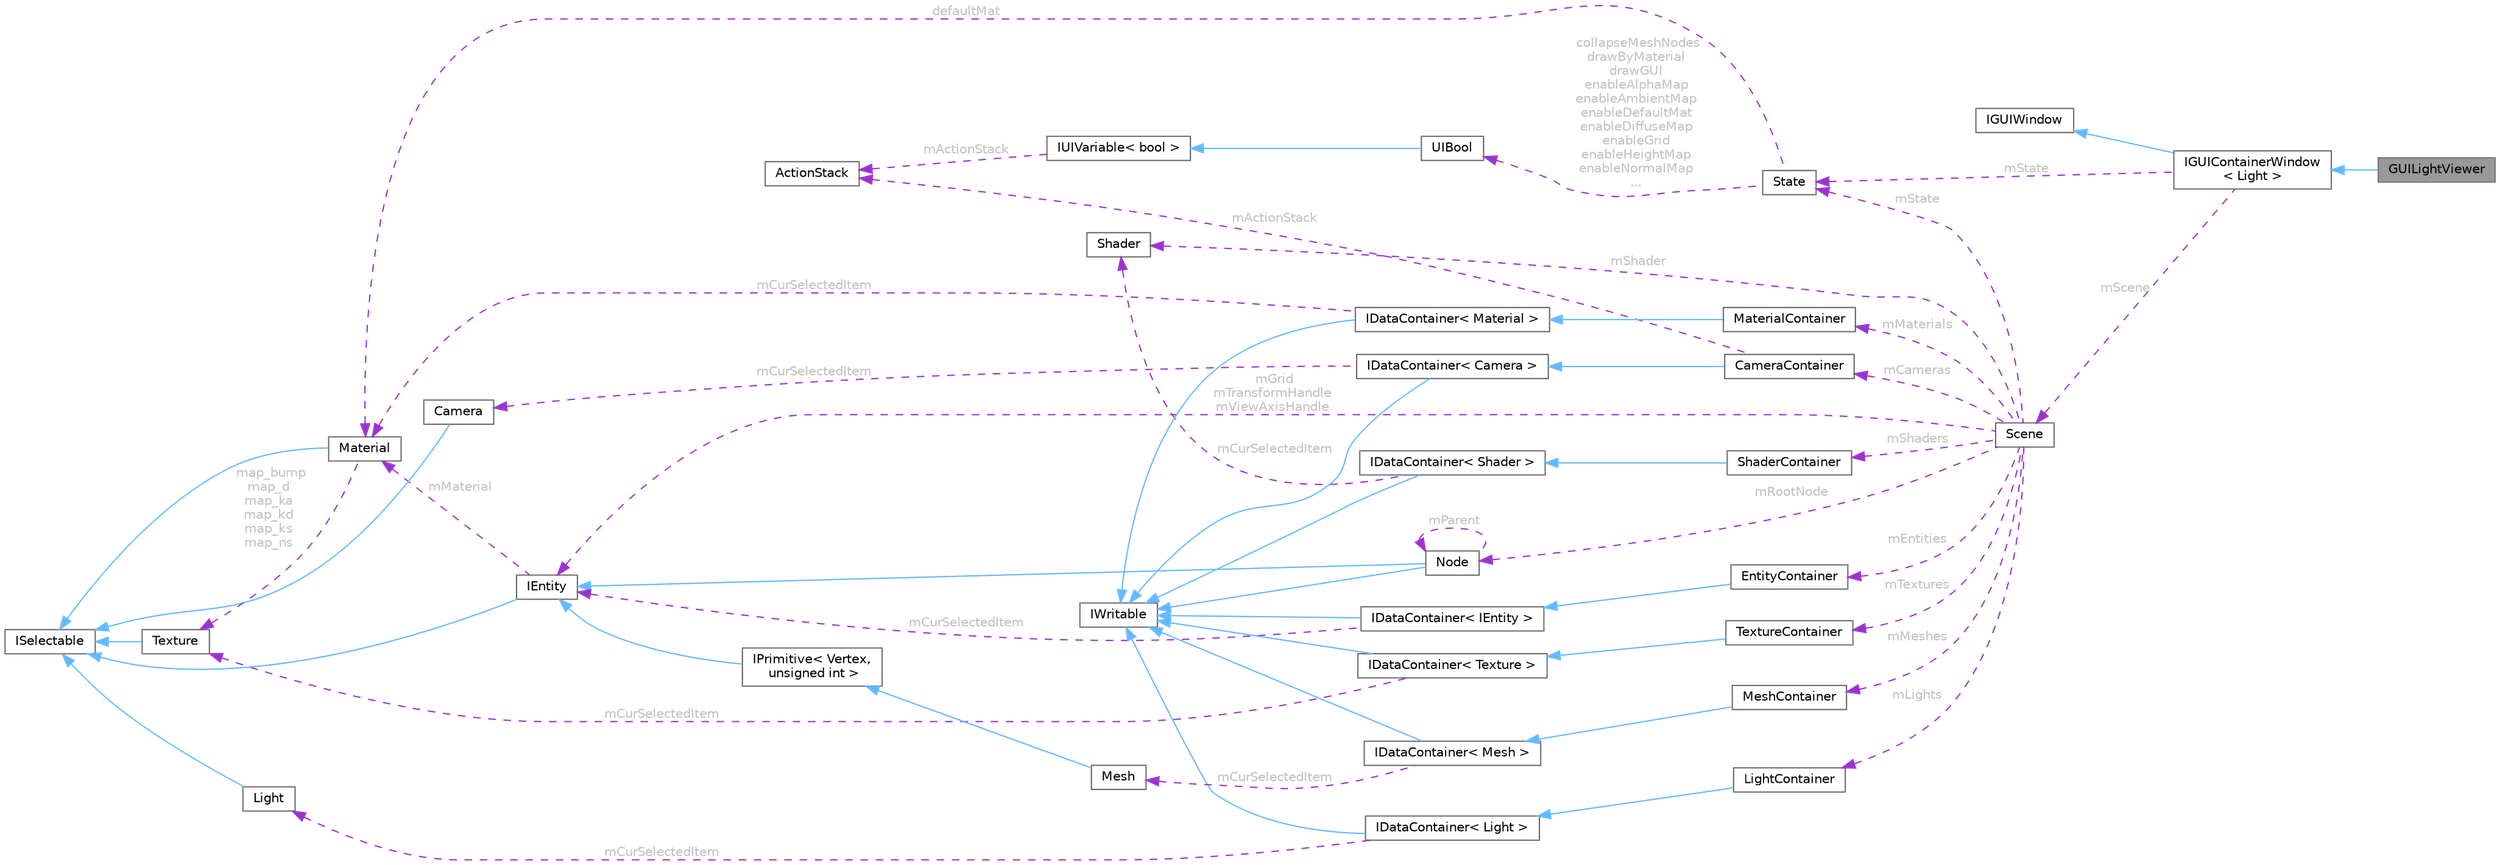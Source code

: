 digraph "GUILightViewer"
{
 // LATEX_PDF_SIZE
  bgcolor="transparent";
  edge [fontname=Helvetica,fontsize=10,labelfontname=Helvetica,labelfontsize=10];
  node [fontname=Helvetica,fontsize=10,shape=box,height=0.2,width=0.4];
  rankdir="LR";
  Node1 [id="Node000001",label="GUILightViewer",height=0.2,width=0.4,color="gray40", fillcolor="grey60", style="filled", fontcolor="black",tooltip=" "];
  Node2 -> Node1 [id="edge1_Node000001_Node000002",dir="back",color="steelblue1",style="solid",tooltip=" "];
  Node2 [id="Node000002",label="IGUIContainerWindow\l\< Light \>",height=0.2,width=0.4,color="gray40", fillcolor="white", style="filled",URL="$class_i_g_u_i_container_window.html",tooltip=" "];
  Node3 -> Node2 [id="edge2_Node000002_Node000003",dir="back",color="steelblue1",style="solid",tooltip=" "];
  Node3 [id="Node000003",label="IGUIWindow",height=0.2,width=0.4,color="gray40", fillcolor="white", style="filled",URL="$class_i_g_u_i_window.html",tooltip=" "];
  Node4 -> Node2 [id="edge3_Node000002_Node000004",dir="back",color="darkorchid3",style="dashed",tooltip=" ",label=" mState",fontcolor="grey" ];
  Node4 [id="Node000004",label="State",height=0.2,width=0.4,color="gray40", fillcolor="white", style="filled",URL="$class_state.html",tooltip=" "];
  Node5 -> Node4 [id="edge4_Node000004_Node000005",dir="back",color="darkorchid3",style="dashed",tooltip=" ",label=" collapseMeshNodes\ndrawByMaterial\ndrawGUI\nenableAlphaMap\nenableAmbientMap\nenableDefaultMat\nenableDiffuseMap\nenableGrid\nenableHeightMap\nenableNormalMap\n...",fontcolor="grey" ];
  Node5 [id="Node000005",label="UIBool",height=0.2,width=0.4,color="gray40", fillcolor="white", style="filled",URL="$class_u_i_bool.html",tooltip="A boolean that can be directly displayed and edited in the UI."];
  Node6 -> Node5 [id="edge5_Node000005_Node000006",dir="back",color="steelblue1",style="solid",tooltip=" "];
  Node6 [id="Node000006",label="IUIVariable\< bool \>",height=0.2,width=0.4,color="gray40", fillcolor="white", style="filled",URL="$class_i_u_i_variable.html",tooltip=" "];
  Node7 -> Node6 [id="edge6_Node000006_Node000007",dir="back",color="darkorchid3",style="dashed",tooltip=" ",label=" mActionStack",fontcolor="grey" ];
  Node7 [id="Node000007",label="ActionStack",height=0.2,width=0.4,color="gray40", fillcolor="white", style="filled",URL="$class_action_stack.html",tooltip="Class that keeps track of all commands that have been run. Allows functionality for undo/redo."];
  Node8 -> Node4 [id="edge7_Node000004_Node000008",dir="back",color="darkorchid3",style="dashed",tooltip=" ",label=" defaultMat",fontcolor="grey" ];
  Node8 [id="Node000008",label="Material",height=0.2,width=0.4,color="gray40", fillcolor="white", style="filled",URL="$class_material.html",tooltip="Class that stores all texture and render information for a material."];
  Node9 -> Node8 [id="edge8_Node000008_Node000009",dir="back",color="steelblue1",style="solid",tooltip=" "];
  Node9 [id="Node000009",label="ISelectable",height=0.2,width=0.4,color="gray40", fillcolor="white", style="filled",URL="$class_i_selectable.html",tooltip="Interface for all items that can be selected to be viewed in the inspector."];
  Node10 -> Node8 [id="edge9_Node000008_Node000010",dir="back",color="darkorchid3",style="dashed",tooltip=" ",label=" map_bump\nmap_d\nmap_ka\nmap_kd\nmap_ks\nmap_ns",fontcolor="grey" ];
  Node10 [id="Node000010",label="Texture",height=0.2,width=0.4,color="gray40", fillcolor="white", style="filled",URL="$struct_texture.html",tooltip="A structure that stores a texture file that has been read into the OpenGL context."];
  Node9 -> Node10 [id="edge10_Node000010_Node000009",dir="back",color="steelblue1",style="solid",tooltip=" "];
  Node11 -> Node2 [id="edge11_Node000002_Node000011",dir="back",color="darkorchid3",style="dashed",tooltip=" ",label=" mScene",fontcolor="grey" ];
  Node11 [id="Node000011",label="Scene",height=0.2,width=0.4,color="gray40", fillcolor="white", style="filled",URL="$class_scene.html",tooltip=" "];
  Node12 -> Node11 [id="edge12_Node000011_Node000012",dir="back",color="darkorchid3",style="dashed",tooltip=" ",label=" mGrid\nmTransformHandle\nmViewAxisHandle",fontcolor="grey" ];
  Node12 [id="Node000012",label="IEntity",height=0.2,width=0.4,color="gray40", fillcolor="white", style="filled",URL="$class_i_entity.html",tooltip=" "];
  Node9 -> Node12 [id="edge13_Node000012_Node000009",dir="back",color="steelblue1",style="solid",tooltip=" "];
  Node8 -> Node12 [id="edge14_Node000012_Node000008",dir="back",color="darkorchid3",style="dashed",tooltip=" ",label=" mMaterial",fontcolor="grey" ];
  Node13 -> Node11 [id="edge15_Node000011_Node000013",dir="back",color="darkorchid3",style="dashed",tooltip=" ",label=" mShader",fontcolor="grey" ];
  Node13 [id="Node000013",label="Shader",height=0.2,width=0.4,color="gray40", fillcolor="white", style="filled",URL="$class_shader.html",tooltip=" "];
  Node14 -> Node11 [id="edge16_Node000011_Node000014",dir="back",color="darkorchid3",style="dashed",tooltip=" ",label=" mRootNode",fontcolor="grey" ];
  Node14 [id="Node000014",label="Node",height=0.2,width=0.4,color="gray40", fillcolor="white", style="filled",URL="$class_node.html",tooltip="Node used to group together other nodes and meshes in a scene."];
  Node12 -> Node14 [id="edge17_Node000014_Node000012",dir="back",color="steelblue1",style="solid",tooltip=" "];
  Node15 -> Node14 [id="edge18_Node000014_Node000015",dir="back",color="steelblue1",style="solid",tooltip=" "];
  Node15 [id="Node000015",label="IWritable",height=0.2,width=0.4,color="gray40", fillcolor="white", style="filled",URL="$class_i_writable.html",tooltip=" "];
  Node14 -> Node14 [id="edge19_Node000014_Node000014",dir="back",color="darkorchid3",style="dashed",tooltip=" ",label=" mParent",fontcolor="grey" ];
  Node4 -> Node11 [id="edge20_Node000011_Node000004",dir="back",color="darkorchid3",style="dashed",tooltip=" ",label=" mState",fontcolor="grey" ];
  Node16 -> Node11 [id="edge21_Node000011_Node000016",dir="back",color="darkorchid3",style="dashed",tooltip=" ",label=" mTextures",fontcolor="grey" ];
  Node16 [id="Node000016",label="TextureContainer",height=0.2,width=0.4,color="gray40", fillcolor="white", style="filled",URL="$class_texture_container.html",tooltip=" "];
  Node17 -> Node16 [id="edge22_Node000016_Node000017",dir="back",color="steelblue1",style="solid",tooltip=" "];
  Node17 [id="Node000017",label="IDataContainer\< Texture \>",height=0.2,width=0.4,color="gray40", fillcolor="white", style="filled",URL="$class_i_data_container.html",tooltip=" "];
  Node15 -> Node17 [id="edge23_Node000017_Node000015",dir="back",color="steelblue1",style="solid",tooltip=" "];
  Node10 -> Node17 [id="edge24_Node000017_Node000010",dir="back",color="darkorchid3",style="dashed",tooltip=" ",label=" mCurSelectedItem",fontcolor="grey" ];
  Node18 -> Node11 [id="edge25_Node000011_Node000018",dir="back",color="darkorchid3",style="dashed",tooltip=" ",label=" mMaterials",fontcolor="grey" ];
  Node18 [id="Node000018",label="MaterialContainer",height=0.2,width=0.4,color="gray40", fillcolor="white", style="filled",URL="$class_material_container.html",tooltip=" "];
  Node19 -> Node18 [id="edge26_Node000018_Node000019",dir="back",color="steelblue1",style="solid",tooltip=" "];
  Node19 [id="Node000019",label="IDataContainer\< Material \>",height=0.2,width=0.4,color="gray40", fillcolor="white", style="filled",URL="$class_i_data_container.html",tooltip=" "];
  Node15 -> Node19 [id="edge27_Node000019_Node000015",dir="back",color="steelblue1",style="solid",tooltip=" "];
  Node8 -> Node19 [id="edge28_Node000019_Node000008",dir="back",color="darkorchid3",style="dashed",tooltip=" ",label=" mCurSelectedItem",fontcolor="grey" ];
  Node20 -> Node11 [id="edge29_Node000011_Node000020",dir="back",color="darkorchid3",style="dashed",tooltip=" ",label=" mLights",fontcolor="grey" ];
  Node20 [id="Node000020",label="LightContainer",height=0.2,width=0.4,color="gray40", fillcolor="white", style="filled",URL="$class_light_container.html",tooltip=" "];
  Node21 -> Node20 [id="edge30_Node000020_Node000021",dir="back",color="steelblue1",style="solid",tooltip=" "];
  Node21 [id="Node000021",label="IDataContainer\< Light \>",height=0.2,width=0.4,color="gray40", fillcolor="white", style="filled",URL="$class_i_data_container.html",tooltip=" "];
  Node15 -> Node21 [id="edge31_Node000021_Node000015",dir="back",color="steelblue1",style="solid",tooltip=" "];
  Node22 -> Node21 [id="edge32_Node000021_Node000022",dir="back",color="darkorchid3",style="dashed",tooltip=" ",label=" mCurSelectedItem",fontcolor="grey" ];
  Node22 [id="Node000022",label="Light",height=0.2,width=0.4,color="gray40", fillcolor="white", style="filled",URL="$class_light.html",tooltip=" "];
  Node9 -> Node22 [id="edge33_Node000022_Node000009",dir="back",color="steelblue1",style="solid",tooltip=" "];
  Node23 -> Node11 [id="edge34_Node000011_Node000023",dir="back",color="darkorchid3",style="dashed",tooltip=" ",label=" mCameras",fontcolor="grey" ];
  Node23 [id="Node000023",label="CameraContainer",height=0.2,width=0.4,color="gray40", fillcolor="white", style="filled",URL="$class_camera_container.html",tooltip=" "];
  Node24 -> Node23 [id="edge35_Node000023_Node000024",dir="back",color="steelblue1",style="solid",tooltip=" "];
  Node24 [id="Node000024",label="IDataContainer\< Camera \>",height=0.2,width=0.4,color="gray40", fillcolor="white", style="filled",URL="$class_i_data_container.html",tooltip=" "];
  Node15 -> Node24 [id="edge36_Node000024_Node000015",dir="back",color="steelblue1",style="solid",tooltip=" "];
  Node25 -> Node24 [id="edge37_Node000024_Node000025",dir="back",color="darkorchid3",style="dashed",tooltip=" ",label=" mCurSelectedItem",fontcolor="grey" ];
  Node25 [id="Node000025",label="Camera",height=0.2,width=0.4,color="gray40", fillcolor="white", style="filled",URL="$class_camera.html",tooltip=" "];
  Node9 -> Node25 [id="edge38_Node000025_Node000009",dir="back",color="steelblue1",style="solid",tooltip=" "];
  Node7 -> Node23 [id="edge39_Node000023_Node000007",dir="back",color="darkorchid3",style="dashed",tooltip=" ",label=" mActionStack",fontcolor="grey" ];
  Node26 -> Node11 [id="edge40_Node000011_Node000026",dir="back",color="darkorchid3",style="dashed",tooltip=" ",label=" mShaders",fontcolor="grey" ];
  Node26 [id="Node000026",label="ShaderContainer",height=0.2,width=0.4,color="gray40", fillcolor="white", style="filled",URL="$class_shader_container.html",tooltip=" "];
  Node27 -> Node26 [id="edge41_Node000026_Node000027",dir="back",color="steelblue1",style="solid",tooltip=" "];
  Node27 [id="Node000027",label="IDataContainer\< Shader \>",height=0.2,width=0.4,color="gray40", fillcolor="white", style="filled",URL="$class_i_data_container.html",tooltip=" "];
  Node15 -> Node27 [id="edge42_Node000027_Node000015",dir="back",color="steelblue1",style="solid",tooltip=" "];
  Node13 -> Node27 [id="edge43_Node000027_Node000013",dir="back",color="darkorchid3",style="dashed",tooltip=" ",label=" mCurSelectedItem",fontcolor="grey" ];
  Node28 -> Node11 [id="edge44_Node000011_Node000028",dir="back",color="darkorchid3",style="dashed",tooltip=" ",label=" mMeshes",fontcolor="grey" ];
  Node28 [id="Node000028",label="MeshContainer",height=0.2,width=0.4,color="gray40", fillcolor="white", style="filled",URL="$class_mesh_container.html",tooltip=" "];
  Node29 -> Node28 [id="edge45_Node000028_Node000029",dir="back",color="steelblue1",style="solid",tooltip=" "];
  Node29 [id="Node000029",label="IDataContainer\< Mesh \>",height=0.2,width=0.4,color="gray40", fillcolor="white", style="filled",URL="$class_i_data_container.html",tooltip=" "];
  Node15 -> Node29 [id="edge46_Node000029_Node000015",dir="back",color="steelblue1",style="solid",tooltip=" "];
  Node30 -> Node29 [id="edge47_Node000029_Node000030",dir="back",color="darkorchid3",style="dashed",tooltip=" ",label=" mCurSelectedItem",fontcolor="grey" ];
  Node30 [id="Node000030",label="Mesh",height=0.2,width=0.4,color="gray40", fillcolor="white", style="filled",URL="$class_mesh.html",tooltip=" "];
  Node31 -> Node30 [id="edge48_Node000030_Node000031",dir="back",color="steelblue1",style="solid",tooltip=" "];
  Node31 [id="Node000031",label="IPrimitive\< Vertex,\l unsigned int \>",height=0.2,width=0.4,color="gray40", fillcolor="white", style="filled",URL="$class_i_primitive.html",tooltip=" "];
  Node12 -> Node31 [id="edge49_Node000031_Node000012",dir="back",color="steelblue1",style="solid",tooltip=" "];
  Node32 -> Node11 [id="edge50_Node000011_Node000032",dir="back",color="darkorchid3",style="dashed",tooltip=" ",label=" mEntities",fontcolor="grey" ];
  Node32 [id="Node000032",label="EntityContainer",height=0.2,width=0.4,color="gray40", fillcolor="white", style="filled",URL="$class_entity_container.html",tooltip=" "];
  Node33 -> Node32 [id="edge51_Node000032_Node000033",dir="back",color="steelblue1",style="solid",tooltip=" "];
  Node33 [id="Node000033",label="IDataContainer\< IEntity \>",height=0.2,width=0.4,color="gray40", fillcolor="white", style="filled",URL="$class_i_data_container.html",tooltip=" "];
  Node15 -> Node33 [id="edge52_Node000033_Node000015",dir="back",color="steelblue1",style="solid",tooltip=" "];
  Node12 -> Node33 [id="edge53_Node000033_Node000012",dir="back",color="darkorchid3",style="dashed",tooltip=" ",label=" mCurSelectedItem",fontcolor="grey" ];
}
